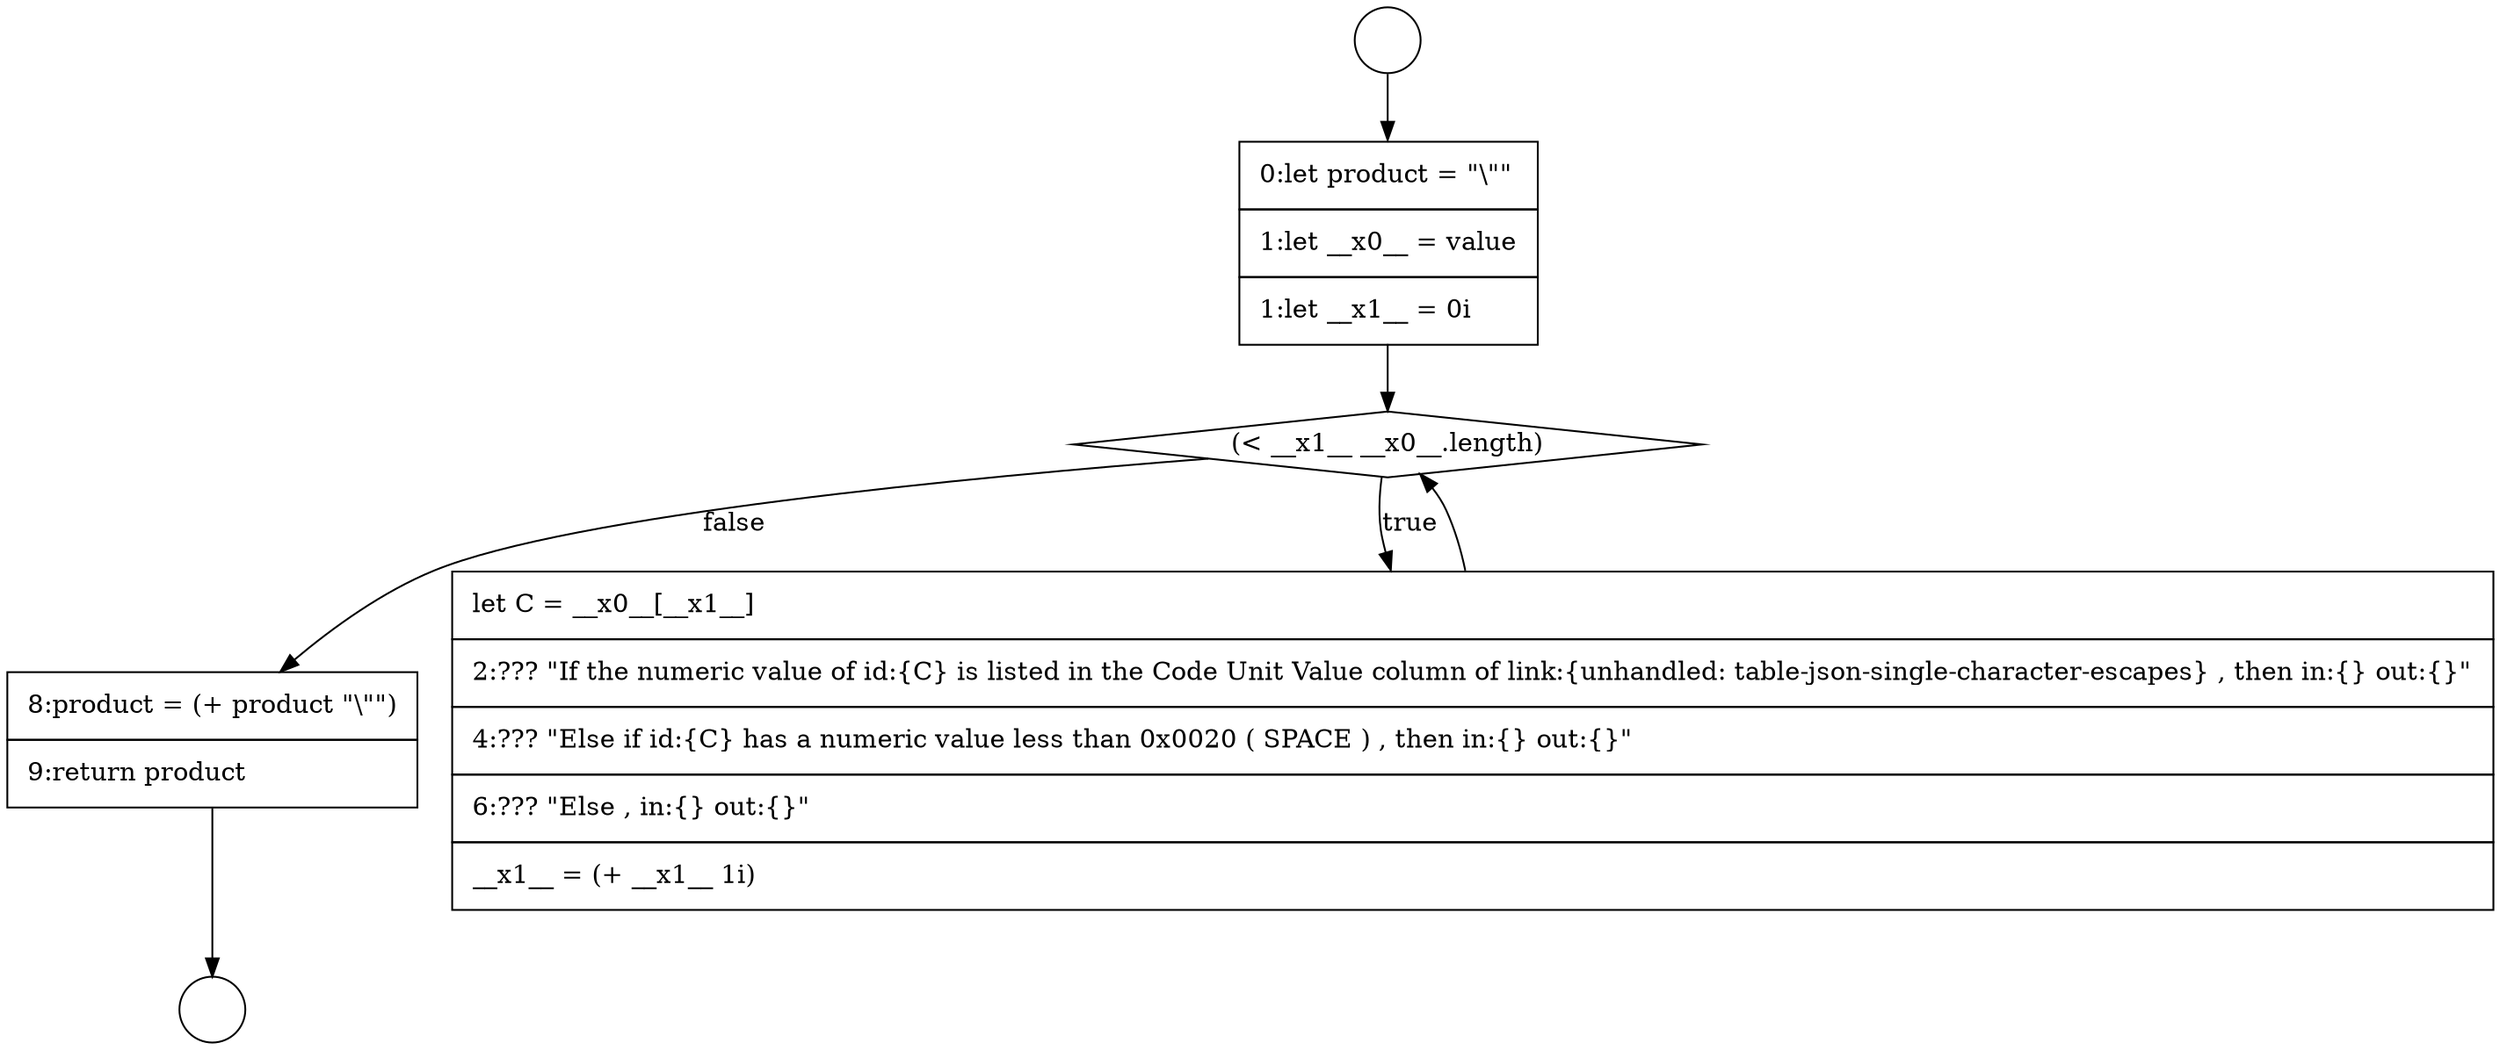 digraph {
  node17221 [shape=circle label=" " color="black" fillcolor="white" style=filled]
  node17225 [shape=none, margin=0, label=<<font color="black">
    <table border="0" cellborder="1" cellspacing="0" cellpadding="10">
      <tr><td align="left">8:product = (+ product &quot;\&quot;&quot;)</td></tr>
      <tr><td align="left">9:return product</td></tr>
    </table>
  </font>> color="black" fillcolor="white" style=filled]
  node17222 [shape=none, margin=0, label=<<font color="black">
    <table border="0" cellborder="1" cellspacing="0" cellpadding="10">
      <tr><td align="left">0:let product = &quot;\&quot;&quot;</td></tr>
      <tr><td align="left">1:let __x0__ = value</td></tr>
      <tr><td align="left">1:let __x1__ = 0i</td></tr>
    </table>
  </font>> color="black" fillcolor="white" style=filled]
  node17223 [shape=diamond, label=<<font color="black">(&lt; __x1__ __x0__.length)</font>> color="black" fillcolor="white" style=filled]
  node17220 [shape=circle label=" " color="black" fillcolor="white" style=filled]
  node17224 [shape=none, margin=0, label=<<font color="black">
    <table border="0" cellborder="1" cellspacing="0" cellpadding="10">
      <tr><td align="left">let C = __x0__[__x1__]</td></tr>
      <tr><td align="left">2:??? &quot;If the numeric value of id:{C} is listed in the Code Unit Value column of link:{unhandled: table-json-single-character-escapes} , then in:{} out:{}&quot;</td></tr>
      <tr><td align="left">4:??? &quot;Else if id:{C} has a numeric value less than 0x0020 ( SPACE ) , then in:{} out:{}&quot;</td></tr>
      <tr><td align="left">6:??? &quot;Else , in:{} out:{}&quot;</td></tr>
      <tr><td align="left">__x1__ = (+ __x1__ 1i)</td></tr>
    </table>
  </font>> color="black" fillcolor="white" style=filled]
  node17222 -> node17223 [ color="black"]
  node17224 -> node17223 [ color="black"]
  node17220 -> node17222 [ color="black"]
  node17225 -> node17221 [ color="black"]
  node17223 -> node17224 [label=<<font color="black">true</font>> color="black"]
  node17223 -> node17225 [label=<<font color="black">false</font>> color="black"]
}
